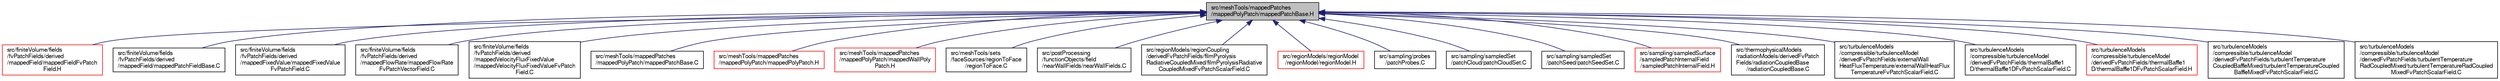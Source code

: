digraph "src/meshTools/mappedPatches/mappedPolyPatch/mappedPatchBase.H"
{
  bgcolor="transparent";
  edge [fontname="FreeSans",fontsize="10",labelfontname="FreeSans",labelfontsize="10"];
  node [fontname="FreeSans",fontsize="10",shape=record];
  Node195 [label="src/meshTools/mappedPatches\l/mappedPolyPatch/mappedPatchBase.H",height=0.2,width=0.4,color="black", fillcolor="grey75", style="filled", fontcolor="black"];
  Node195 -> Node196 [dir="back",color="midnightblue",fontsize="10",style="solid",fontname="FreeSans"];
  Node196 [label="src/finiteVolume/fields\l/fvPatchFields/derived\l/mappedField/mappedFieldFvPatch\lField.H",height=0.2,width=0.4,color="red",URL="$a02012.html"];
  Node195 -> Node202 [dir="back",color="midnightblue",fontsize="10",style="solid",fontname="FreeSans"];
  Node202 [label="src/finiteVolume/fields\l/fvPatchFields/derived\l/mappedField/mappedPatchFieldBase.C",height=0.2,width=0.4,color="black",URL="$a02024.html"];
  Node195 -> Node203 [dir="back",color="midnightblue",fontsize="10",style="solid",fontname="FreeSans"];
  Node203 [label="src/finiteVolume/fields\l/fvPatchFields/derived\l/mappedFixedValue/mappedFixedValue\lFvPatchField.C",height=0.2,width=0.4,color="black",URL="$a02060.html"];
  Node195 -> Node204 [dir="back",color="midnightblue",fontsize="10",style="solid",fontname="FreeSans"];
  Node204 [label="src/finiteVolume/fields\l/fvPatchFields/derived\l/mappedFlowRate/mappedFlowRate\lFvPatchVectorField.C",height=0.2,width=0.4,color="black",URL="$a02075.html"];
  Node195 -> Node205 [dir="back",color="midnightblue",fontsize="10",style="solid",fontname="FreeSans"];
  Node205 [label="src/finiteVolume/fields\l/fvPatchFields/derived\l/mappedVelocityFluxFixedValue\l/mappedVelocityFluxFixedValueFvPatch\lField.C",height=0.2,width=0.4,color="black",URL="$a02081.html"];
  Node195 -> Node206 [dir="back",color="midnightblue",fontsize="10",style="solid",fontname="FreeSans"];
  Node206 [label="src/meshTools/mappedPatches\l/mappedPolyPatch/mappedPatchBase.C",height=0.2,width=0.4,color="black",URL="$a07592.html"];
  Node195 -> Node207 [dir="back",color="midnightblue",fontsize="10",style="solid",fontname="FreeSans"];
  Node207 [label="src/meshTools/mappedPatches\l/mappedPolyPatch/mappedPolyPatch.H",height=0.2,width=0.4,color="red",URL="$a07607.html"];
  Node195 -> Node215 [dir="back",color="midnightblue",fontsize="10",style="solid",fontname="FreeSans"];
  Node215 [label="src/meshTools/mappedPatches\l/mappedPolyPatch/mappedWallPoly\lPatch.H",height=0.2,width=0.4,color="red",URL="$a07619.html"];
  Node195 -> Node230 [dir="back",color="midnightblue",fontsize="10",style="solid",fontname="FreeSans"];
  Node230 [label="src/meshTools/sets\l/faceSources/regionToFace\l/regionToFace.C",height=0.2,width=0.4,color="black",URL="$a08018.html"];
  Node195 -> Node231 [dir="back",color="midnightblue",fontsize="10",style="solid",fontname="FreeSans"];
  Node231 [label="src/postProcessing\l/functionObjects/field\l/nearWallFields/nearWallFields.C",height=0.2,width=0.4,color="black",URL="$a13355.html"];
  Node195 -> Node232 [dir="back",color="midnightblue",fontsize="10",style="solid",fontname="FreeSans"];
  Node232 [label="src/regionModels/regionCoupling\l/derivedFvPatchFields/filmPyrolysis\lRadiativeCoupledMixed/filmPyrolysisRadiative\lCoupledMixedFvPatchScalarField.C",height=0.2,width=0.4,color="black",URL="$a14060.html"];
  Node195 -> Node233 [dir="back",color="midnightblue",fontsize="10",style="solid",fontname="FreeSans"];
  Node233 [label="src/regionModels/regionModel\l/regionModel/regionModel.H",height=0.2,width=0.4,color="red",URL="$a14087.html"];
  Node195 -> Node344 [dir="back",color="midnightblue",fontsize="10",style="solid",fontname="FreeSans"];
  Node344 [label="src/sampling/probes\l/patchProbes.C",height=0.2,width=0.4,color="black",URL="$a14573.html"];
  Node195 -> Node345 [dir="back",color="midnightblue",fontsize="10",style="solid",fontname="FreeSans"];
  Node345 [label="src/sampling/sampledSet\l/patchCloud/patchCloudSet.C",height=0.2,width=0.4,color="black",URL="$a14636.html"];
  Node195 -> Node346 [dir="back",color="midnightblue",fontsize="10",style="solid",fontname="FreeSans"];
  Node346 [label="src/sampling/sampledSet\l/patchSeed/patchSeedSet.C",height=0.2,width=0.4,color="black",URL="$a14642.html"];
  Node195 -> Node347 [dir="back",color="midnightblue",fontsize="10",style="solid",fontname="FreeSans"];
  Node347 [label="src/sampling/sampledSurface\l/sampledPatchInternalField\l/sampledPatchInternalField.H",height=0.2,width=0.4,color="red",URL="$a14759.html"];
  Node195 -> Node350 [dir="back",color="midnightblue",fontsize="10",style="solid",fontname="FreeSans"];
  Node350 [label="src/thermophysicalModels\l/radiationModels/derivedFvPatch\lFields/radiationCoupledBase\l/radiationCoupledBase.C",height=0.2,width=0.4,color="black",URL="$a15938.html"];
  Node195 -> Node351 [dir="back",color="midnightblue",fontsize="10",style="solid",fontname="FreeSans"];
  Node351 [label="src/turbulenceModels\l/compressible/turbulenceModel\l/derivedFvPatchFields/externalWall\lHeatFluxTemperature/externalWallHeatFlux\lTemperatureFvPatchScalarField.C",height=0.2,width=0.4,color="black",URL="$a17318.html"];
  Node195 -> Node352 [dir="back",color="midnightblue",fontsize="10",style="solid",fontname="FreeSans"];
  Node352 [label="src/turbulenceModels\l/compressible/turbulenceModel\l/derivedFvPatchFields/thermalBaffle1\lD/thermalBaffle1DFvPatchScalarField.C",height=0.2,width=0.4,color="black",URL="$a17330.html"];
  Node195 -> Node353 [dir="back",color="midnightblue",fontsize="10",style="solid",fontname="FreeSans"];
  Node353 [label="src/turbulenceModels\l/compressible/turbulenceModel\l/derivedFvPatchFields/thermalBaffle1\lD/thermalBaffle1DFvPatchScalarField.H",height=0.2,width=0.4,color="red",URL="$a17333.html"];
  Node195 -> Node356 [dir="back",color="midnightblue",fontsize="10",style="solid",fontname="FreeSans"];
  Node356 [label="src/turbulenceModels\l/compressible/turbulenceModel\l/derivedFvPatchFields/turbulentTemperature\lCoupledBaffleMixed/turbulentTemperatureCoupled\lBaffleMixedFvPatchScalarField.C",height=0.2,width=0.4,color="black",URL="$a17354.html"];
  Node195 -> Node357 [dir="back",color="midnightblue",fontsize="10",style="solid",fontname="FreeSans"];
  Node357 [label="src/turbulenceModels\l/compressible/turbulenceModel\l/derivedFvPatchFields/turbulentTemperature\lRadCoupledMixed/turbulentTemperatureRadCoupled\lMixedFvPatchScalarField.C",height=0.2,width=0.4,color="black",URL="$a17360.html"];
}
